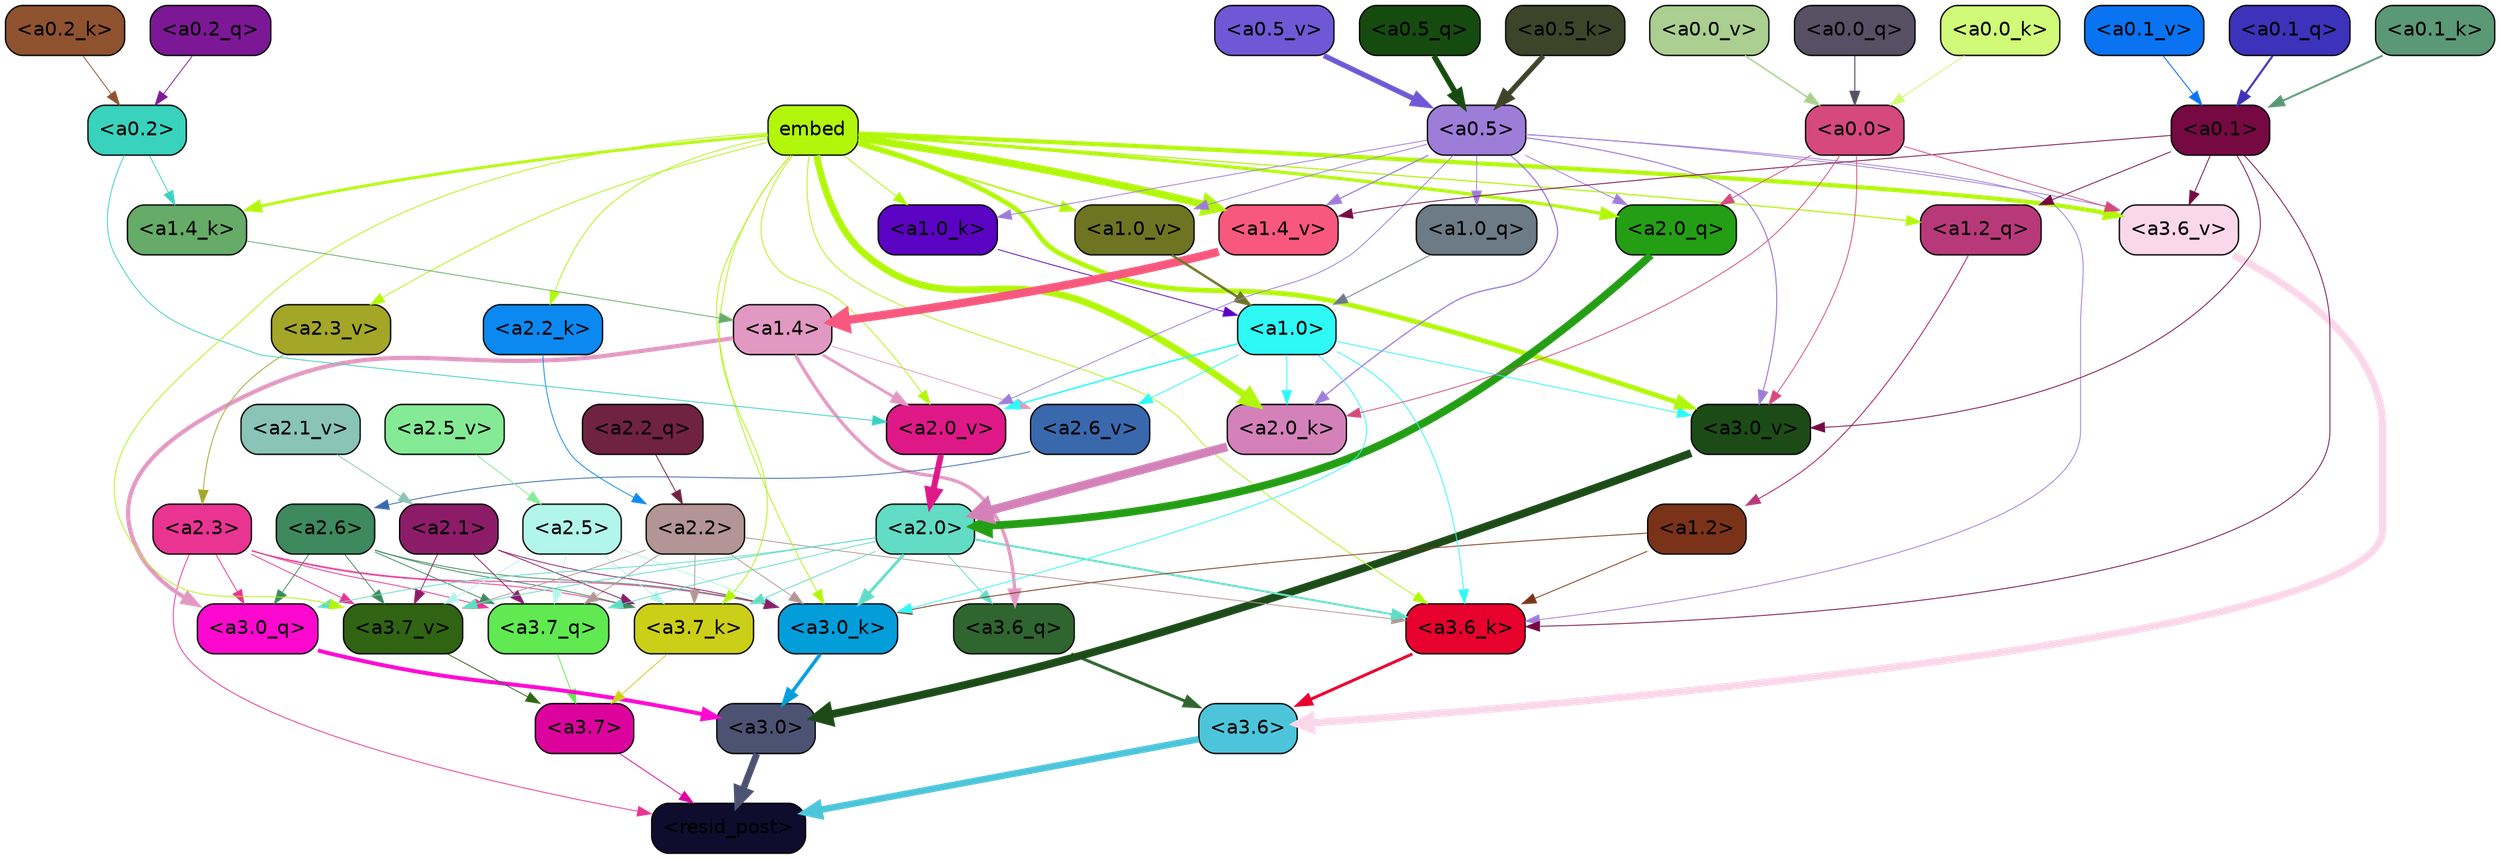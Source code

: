 strict digraph "" {
	graph [bgcolor=transparent,
		layout=dot,
		overlap=false,
		splines=true
	];
	"<a3.7>"	[color=black,
		fillcolor="#dc039d",
		fontname=Helvetica,
		shape=box,
		style="filled, rounded"];
	"<resid_post>"	[color=black,
		fillcolor="#100c2e",
		fontname=Helvetica,
		shape=box,
		style="filled, rounded"];
	"<a3.7>" -> "<resid_post>"	[color="#dc039d",
		penwidth=0.6];
	"<a3.6>"	[color=black,
		fillcolor="#4cc5da",
		fontname=Helvetica,
		shape=box,
		style="filled, rounded"];
	"<a3.6>" -> "<resid_post>"	[color="#4cc5da",
		penwidth=4.7534414529800415];
	"<a3.0>"	[color=black,
		fillcolor="#4c5372",
		fontname=Helvetica,
		shape=box,
		style="filled, rounded"];
	"<a3.0>" -> "<resid_post>"	[color="#4c5372",
		penwidth=4.898576855659485];
	"<a2.3>"	[color=black,
		fillcolor="#e93492",
		fontname=Helvetica,
		shape=box,
		style="filled, rounded"];
	"<a2.3>" -> "<resid_post>"	[color="#e93492",
		penwidth=0.6];
	"<a3.7_q>"	[color=black,
		fillcolor="#60e951",
		fontname=Helvetica,
		shape=box,
		style="filled, rounded"];
	"<a2.3>" -> "<a3.7_q>"	[color="#e93492",
		penwidth=0.6];
	"<a3.0_q>"	[color=black,
		fillcolor="#fd08cf",
		fontname=Helvetica,
		shape=box,
		style="filled, rounded"];
	"<a2.3>" -> "<a3.0_q>"	[color="#e93492",
		penwidth=0.6];
	"<a3.7_k>"	[color=black,
		fillcolor="#cccf18",
		fontname=Helvetica,
		shape=box,
		style="filled, rounded"];
	"<a2.3>" -> "<a3.7_k>"	[color="#e93492",
		penwidth=0.6];
	"<a3.0_k>"	[color=black,
		fillcolor="#039dda",
		fontname=Helvetica,
		shape=box,
		style="filled, rounded"];
	"<a2.3>" -> "<a3.0_k>"	[color="#e93492",
		penwidth=0.6];
	"<a3.7_v>"	[color=black,
		fillcolor="#306413",
		fontname=Helvetica,
		shape=box,
		style="filled, rounded"];
	"<a2.3>" -> "<a3.7_v>"	[color="#e93492",
		penwidth=0.6];
	"<a3.7_q>" -> "<a3.7>"	[color="#60e951",
		penwidth=0.6];
	"<a3.6_q>"	[color=black,
		fillcolor="#2f652f",
		fontname=Helvetica,
		shape=box,
		style="filled, rounded"];
	"<a3.6_q>" -> "<a3.6>"	[color="#2f652f",
		penwidth=2.160832464694977];
	"<a3.0_q>" -> "<a3.0>"	[color="#fd08cf",
		penwidth=2.870753765106201];
	"<a3.7_k>" -> "<a3.7>"	[color="#cccf18",
		penwidth=0.6];
	"<a3.6_k>"	[color=black,
		fillcolor="#e6022d",
		fontname=Helvetica,
		shape=box,
		style="filled, rounded"];
	"<a3.6_k>" -> "<a3.6>"	[color="#e6022d",
		penwidth=2.13908451795578];
	"<a3.0_k>" -> "<a3.0>"	[color="#039dda",
		penwidth=2.520303964614868];
	"<a3.7_v>" -> "<a3.7>"	[color="#306413",
		penwidth=0.6];
	"<a3.6_v>"	[color=black,
		fillcolor="#fad8e9",
		fontname=Helvetica,
		shape=box,
		style="filled, rounded"];
	"<a3.6_v>" -> "<a3.6>"	[color="#fad8e9",
		penwidth=5.297133803367615];
	"<a3.0_v>"	[color=black,
		fillcolor="#1c4b18",
		fontname=Helvetica,
		shape=box,
		style="filled, rounded"];
	"<a3.0_v>" -> "<a3.0>"	[color="#1c4b18",
		penwidth=5.680712580680847];
	"<a2.6>"	[color=black,
		fillcolor="#3e895e",
		fontname=Helvetica,
		shape=box,
		style="filled, rounded"];
	"<a2.6>" -> "<a3.7_q>"	[color="#3e895e",
		penwidth=0.6];
	"<a2.6>" -> "<a3.0_q>"	[color="#3e895e",
		penwidth=0.6];
	"<a2.6>" -> "<a3.7_k>"	[color="#3e895e",
		penwidth=0.6];
	"<a2.6>" -> "<a3.0_k>"	[color="#3e895e",
		penwidth=0.6];
	"<a2.6>" -> "<a3.7_v>"	[color="#3e895e",
		penwidth=0.6];
	"<a2.5>"	[color=black,
		fillcolor="#b2f5eb",
		fontname=Helvetica,
		shape=box,
		style="filled, rounded"];
	"<a2.5>" -> "<a3.7_q>"	[color="#b2f5eb",
		penwidth=0.6];
	"<a2.5>" -> "<a3.7_k>"	[color="#b2f5eb",
		penwidth=0.6];
	"<a2.5>" -> "<a3.0_k>"	[color="#b2f5eb",
		penwidth=0.6];
	"<a2.5>" -> "<a3.7_v>"	[color="#b2f5eb",
		penwidth=0.6];
	"<a2.2>"	[color=black,
		fillcolor="#b29594",
		fontname=Helvetica,
		shape=box,
		style="filled, rounded"];
	"<a2.2>" -> "<a3.7_q>"	[color="#b29594",
		penwidth=0.6];
	"<a2.2>" -> "<a3.7_k>"	[color="#b29594",
		penwidth=0.6];
	"<a2.2>" -> "<a3.6_k>"	[color="#b29594",
		penwidth=0.6];
	"<a2.2>" -> "<a3.0_k>"	[color="#b29594",
		penwidth=0.6];
	"<a2.2>" -> "<a3.7_v>"	[color="#b29594",
		penwidth=0.6];
	"<a2.1>"	[color=black,
		fillcolor="#8c1c68",
		fontname=Helvetica,
		shape=box,
		style="filled, rounded"];
	"<a2.1>" -> "<a3.7_q>"	[color="#8c1c68",
		penwidth=0.6];
	"<a2.1>" -> "<a3.7_k>"	[color="#8c1c68",
		penwidth=0.6];
	"<a2.1>" -> "<a3.0_k>"	[color="#8c1c68",
		penwidth=0.6];
	"<a2.1>" -> "<a3.7_v>"	[color="#8c1c68",
		penwidth=0.6];
	"<a2.0>"	[color=black,
		fillcolor="#62dcc4",
		fontname=Helvetica,
		shape=box,
		style="filled, rounded"];
	"<a2.0>" -> "<a3.7_q>"	[color="#62dcc4",
		penwidth=0.6];
	"<a2.0>" -> "<a3.6_q>"	[color="#62dcc4",
		penwidth=0.6];
	"<a2.0>" -> "<a3.0_q>"	[color="#62dcc4",
		penwidth=0.6];
	"<a2.0>" -> "<a3.7_k>"	[color="#62dcc4",
		penwidth=0.6];
	"<a2.0>" -> "<a3.6_k>"	[color="#62dcc4",
		penwidth=1.4807794839143753];
	"<a2.0>" -> "<a3.0_k>"	[color="#62dcc4",
		penwidth=2.095262974500656];
	"<a2.0>" -> "<a3.7_v>"	[color="#62dcc4",
		penwidth=0.6];
	"<a1.4>"	[color=black,
		fillcolor="#e198c2",
		fontname=Helvetica,
		shape=box,
		style="filled, rounded"];
	"<a1.4>" -> "<a3.6_q>"	[color="#e198c2",
		penwidth=2.425799250602722];
	"<a1.4>" -> "<a3.0_q>"	[color="#e198c2",
		penwidth=3.0341034531593323];
	"<a2.6_v>"	[color=black,
		fillcolor="#3a68ad",
		fontname=Helvetica,
		shape=box,
		style="filled, rounded"];
	"<a1.4>" -> "<a2.6_v>"	[color="#e198c2",
		penwidth=0.6];
	"<a2.0_v>"	[color=black,
		fillcolor="#df1888",
		fontname=Helvetica,
		shape=box,
		style="filled, rounded"];
	"<a1.4>" -> "<a2.0_v>"	[color="#e198c2",
		penwidth=2.007302835583687];
	embed	[color=black,
		fillcolor="#b1f60b",
		fontname=Helvetica,
		shape=box,
		style="filled, rounded"];
	embed -> "<a3.7_k>"	[color="#b1f60b",
		penwidth=0.6];
	embed -> "<a3.6_k>"	[color="#b1f60b",
		penwidth=0.6];
	embed -> "<a3.0_k>"	[color="#b1f60b",
		penwidth=0.6];
	embed -> "<a3.7_v>"	[color="#b1f60b",
		penwidth=0.6];
	embed -> "<a3.6_v>"	[color="#b1f60b",
		penwidth=3.067279100418091];
	embed -> "<a3.0_v>"	[color="#b1f60b",
		penwidth=3.5202720761299133];
	"<a2.0_q>"	[color=black,
		fillcolor="#249e14",
		fontname=Helvetica,
		shape=box,
		style="filled, rounded"];
	embed -> "<a2.0_q>"	[color="#b1f60b",
		penwidth=2.339468687772751];
	"<a2.2_k>"	[color=black,
		fillcolor="#0b89f0",
		fontname=Helvetica,
		shape=box,
		style="filled, rounded"];
	embed -> "<a2.2_k>"	[color="#b1f60b",
		penwidth=0.6];
	"<a2.0_k>"	[color=black,
		fillcolor="#d481ba",
		fontname=Helvetica,
		shape=box,
		style="filled, rounded"];
	embed -> "<a2.0_k>"	[color="#b1f60b",
		penwidth=4.9759310483932495];
	"<a2.3_v>"	[color=black,
		fillcolor="#a3a627",
		fontname=Helvetica,
		shape=box,
		style="filled, rounded"];
	embed -> "<a2.3_v>"	[color="#b1f60b",
		penwidth=0.6];
	embed -> "<a2.0_v>"	[color="#b1f60b",
		penwidth=0.6];
	"<a1.2_q>"	[color=black,
		fillcolor="#b8397a",
		fontname=Helvetica,
		shape=box,
		style="filled, rounded"];
	embed -> "<a1.2_q>"	[color="#b1f60b",
		penwidth=0.8262195587158203];
	"<a1.4_k>"	[color=black,
		fillcolor="#66ab67",
		fontname=Helvetica,
		shape=box,
		style="filled, rounded"];
	embed -> "<a1.4_k>"	[color="#b1f60b",
		penwidth=2.0715588331222534];
	"<a1.0_k>"	[color=black,
		fillcolor="#5b03c2",
		fontname=Helvetica,
		shape=box,
		style="filled, rounded"];
	embed -> "<a1.0_k>"	[color="#b1f60b",
		penwidth=0.6];
	"<a1.4_v>"	[color=black,
		fillcolor="#f8587d",
		fontname=Helvetica,
		shape=box,
		style="filled, rounded"];
	embed -> "<a1.4_v>"	[color="#b1f60b",
		penwidth=5.3763720989227295];
	"<a1.0_v>"	[color=black,
		fillcolor="#6e7422",
		fontname=Helvetica,
		shape=box,
		style="filled, rounded"];
	embed -> "<a1.0_v>"	[color="#b1f60b",
		penwidth=1.232791244983673];
	"<a1.2>"	[color=black,
		fillcolor="#7a3318",
		fontname=Helvetica,
		shape=box,
		style="filled, rounded"];
	"<a1.2>" -> "<a3.6_k>"	[color="#7a3318",
		penwidth=0.6];
	"<a1.2>" -> "<a3.0_k>"	[color="#7a3318",
		penwidth=0.6];
	"<a1.0>"	[color=black,
		fillcolor="#2ef9f5",
		fontname=Helvetica,
		shape=box,
		style="filled, rounded"];
	"<a1.0>" -> "<a3.6_k>"	[color="#2ef9f5",
		penwidth=0.6];
	"<a1.0>" -> "<a3.0_k>"	[color="#2ef9f5",
		penwidth=0.6];
	"<a1.0>" -> "<a3.0_v>"	[color="#2ef9f5",
		penwidth=0.6];
	"<a1.0>" -> "<a2.0_k>"	[color="#2ef9f5",
		penwidth=0.6];
	"<a1.0>" -> "<a2.6_v>"	[color="#2ef9f5",
		penwidth=0.6];
	"<a1.0>" -> "<a2.0_v>"	[color="#2ef9f5",
		penwidth=1.0943371653556824];
	"<a0.5>"	[color=black,
		fillcolor="#9e7dd9",
		fontname=Helvetica,
		shape=box,
		style="filled, rounded"];
	"<a0.5>" -> "<a3.6_k>"	[color="#9e7dd9",
		penwidth=0.6];
	"<a0.5>" -> "<a3.6_v>"	[color="#9e7dd9",
		penwidth=0.6];
	"<a0.5>" -> "<a3.0_v>"	[color="#9e7dd9",
		penwidth=0.764040544629097];
	"<a0.5>" -> "<a2.0_q>"	[color="#9e7dd9",
		penwidth=0.6];
	"<a0.5>" -> "<a2.0_k>"	[color="#9e7dd9",
		penwidth=0.8956001400947571];
	"<a0.5>" -> "<a2.0_v>"	[color="#9e7dd9",
		penwidth=0.6];
	"<a1.0_q>"	[color=black,
		fillcolor="#6c7b86",
		fontname=Helvetica,
		shape=box,
		style="filled, rounded"];
	"<a0.5>" -> "<a1.0_q>"	[color="#9e7dd9",
		penwidth=0.6];
	"<a0.5>" -> "<a1.0_k>"	[color="#9e7dd9",
		penwidth=0.6];
	"<a0.5>" -> "<a1.4_v>"	[color="#9e7dd9",
		penwidth=0.8774083852767944];
	"<a0.5>" -> "<a1.0_v>"	[color="#9e7dd9",
		penwidth=0.6];
	"<a0.1>"	[color=black,
		fillcolor="#760942",
		fontname=Helvetica,
		shape=box,
		style="filled, rounded"];
	"<a0.1>" -> "<a3.6_k>"	[color="#760942",
		penwidth=0.6];
	"<a0.1>" -> "<a3.6_v>"	[color="#760942",
		penwidth=0.6];
	"<a0.1>" -> "<a3.0_v>"	[color="#760942",
		penwidth=0.6];
	"<a0.1>" -> "<a1.2_q>"	[color="#760942",
		penwidth=0.6];
	"<a0.1>" -> "<a1.4_v>"	[color="#760942",
		penwidth=0.6];
	"<a0.0>"	[color=black,
		fillcolor="#d5497c",
		fontname=Helvetica,
		shape=box,
		style="filled, rounded"];
	"<a0.0>" -> "<a3.6_v>"	[color="#d5497c",
		penwidth=0.6];
	"<a0.0>" -> "<a3.0_v>"	[color="#d5497c",
		penwidth=0.6];
	"<a0.0>" -> "<a2.0_q>"	[color="#d5497c",
		penwidth=0.6];
	"<a0.0>" -> "<a2.0_k>"	[color="#d5497c",
		penwidth=0.6];
	"<a2.2_q>"	[color=black,
		fillcolor="#702241",
		fontname=Helvetica,
		shape=box,
		style="filled, rounded"];
	"<a2.2_q>" -> "<a2.2>"	[color="#702241",
		penwidth=0.6];
	"<a2.0_q>" -> "<a2.0>"	[color="#249e14",
		penwidth=5.606565475463867];
	"<a2.2_k>" -> "<a2.2>"	[color="#0b89f0",
		penwidth=0.6];
	"<a2.0_k>" -> "<a2.0>"	[color="#d481ba",
		penwidth=6.344284534454346];
	"<a2.6_v>" -> "<a2.6>"	[color="#3a68ad",
		penwidth=0.6];
	"<a2.5_v>"	[color=black,
		fillcolor="#85ea95",
		fontname=Helvetica,
		shape=box,
		style="filled, rounded"];
	"<a2.5_v>" -> "<a2.5>"	[color="#85ea95",
		penwidth=0.6];
	"<a2.3_v>" -> "<a2.3>"	[color="#a3a627",
		penwidth=0.6];
	"<a2.1_v>"	[color=black,
		fillcolor="#89c4b6",
		fontname=Helvetica,
		shape=box,
		style="filled, rounded"];
	"<a2.1_v>" -> "<a2.1>"	[color="#89c4b6",
		penwidth=0.6];
	"<a2.0_v>" -> "<a2.0>"	[color="#df1888",
		penwidth=4.422677040100098];
	"<a0.2>"	[color=black,
		fillcolor="#39d2bc",
		fontname=Helvetica,
		shape=box,
		style="filled, rounded"];
	"<a0.2>" -> "<a2.0_v>"	[color="#39d2bc",
		penwidth=0.6];
	"<a0.2>" -> "<a1.4_k>"	[color="#39d2bc",
		penwidth=0.6];
	"<a1.2_q>" -> "<a1.2>"	[color="#b8397a",
		penwidth=0.7570515871047974];
	"<a1.0_q>" -> "<a1.0>"	[color="#6c7b86",
		penwidth=0.6];
	"<a1.4_k>" -> "<a1.4>"	[color="#66ab67",
		penwidth=0.6];
	"<a1.0_k>" -> "<a1.0>"	[color="#5b03c2",
		penwidth=0.6];
	"<a1.4_v>" -> "<a1.4>"	[color="#f8587d",
		penwidth=6.0194467306137085];
	"<a1.0_v>" -> "<a1.0>"	[color="#6e7422",
		penwidth=1.738280937075615];
	"<a0.5_q>"	[color=black,
		fillcolor="#164b0f",
		fontname=Helvetica,
		shape=box,
		style="filled, rounded"];
	"<a0.5_q>" -> "<a0.5>"	[color="#164b0f",
		penwidth=4.023846536874771];
	"<a0.2_q>"	[color=black,
		fillcolor="#7c1895",
		fontname=Helvetica,
		shape=box,
		style="filled, rounded"];
	"<a0.2_q>" -> "<a0.2>"	[color="#7c1895",
		penwidth=0.6];
	"<a0.1_q>"	[color=black,
		fillcolor="#3d32ba",
		fontname=Helvetica,
		shape=box,
		style="filled, rounded"];
	"<a0.1_q>" -> "<a0.1>"	[color="#3d32ba",
		penwidth=1.5174570083618164];
	"<a0.0_q>"	[color=black,
		fillcolor="#574f63",
		fontname=Helvetica,
		shape=box,
		style="filled, rounded"];
	"<a0.0_q>" -> "<a0.0>"	[color="#574f63",
		penwidth=0.766176700592041];
	"<a0.5_k>"	[color=black,
		fillcolor="#3d442a",
		fontname=Helvetica,
		shape=box,
		style="filled, rounded"];
	"<a0.5_k>" -> "<a0.5>"	[color="#3d442a",
		penwidth=3.607769437134266];
	"<a0.2_k>"	[color=black,
		fillcolor="#8f522f",
		fontname=Helvetica,
		shape=box,
		style="filled, rounded"];
	"<a0.2_k>" -> "<a0.2>"	[color="#8f522f",
		penwidth=0.6];
	"<a0.1_k>"	[color=black,
		fillcolor="#5b9876",
		fontname=Helvetica,
		shape=box,
		style="filled, rounded"];
	"<a0.1_k>" -> "<a0.1>"	[color="#5b9876",
		penwidth=1.4202113151550293];
	"<a0.0_k>"	[color=black,
		fillcolor="#d1fa78",
		fontname=Helvetica,
		shape=box,
		style="filled, rounded"];
	"<a0.0_k>" -> "<a0.0>"	[color="#d1fa78",
		penwidth=0.6857404708862305];
	"<a0.5_v>"	[color=black,
		fillcolor="#6f58d5",
		fontname=Helvetica,
		shape=box,
		style="filled, rounded"];
	"<a0.5_v>" -> "<a0.5>"	[color="#6f58d5",
		penwidth=3.7962711341679096];
	"<a0.1_v>"	[color=black,
		fillcolor="#0973f1",
		fontname=Helvetica,
		shape=box,
		style="filled, rounded"];
	"<a0.1_v>" -> "<a0.1>"	[color="#0973f1",
		penwidth=0.6802752017974854];
	"<a0.0_v>"	[color=black,
		fillcolor="#aacf90",
		fontname=Helvetica,
		shape=box,
		style="filled, rounded"];
	"<a0.0_v>" -> "<a0.0>"	[color="#aacf90",
		penwidth=1.1918113231658936];
}

